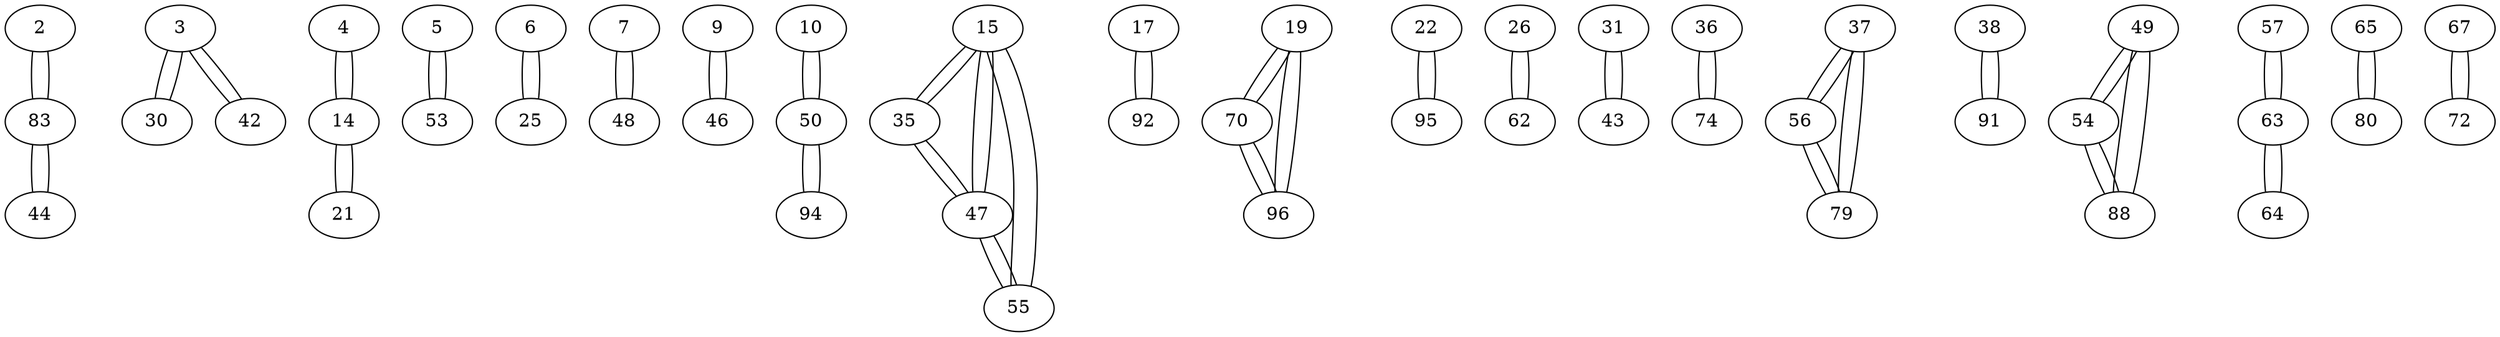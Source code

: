 graph a { 
2--83;
3--30;
3--42;
4--14;
5--53;
6--25;
7--48;
9--46;
10--50;
14--4;
14--21;
15--35;
15--47;
15--55;
17--92;
19--70;
19--96;
21--14;
22--95;
25--6;
26--62;
30--3;
31--43;
35--15;
35--47;
36--74;
37--56;
37--79;
38--91;
42--3;
43--31;
44--83;
46--9;
47--15;
47--35;
47--55;
48--7;
49--54;
49--88;
50--10;
50--94;
53--5;
54--49;
54--88;
55--15;
55--47;
56--37;
56--79;
57--63;
62--26;
63--57;
63--64;
64--63;
65--80;
67--72;
70--19;
70--96;
72--67;
74--36;
79--37;
79--56;
80--65;
83--2;
83--44;
88--49;
88--54;
91--38;
92--17;
94--50;
95--22;
96--19;
96--70;
}